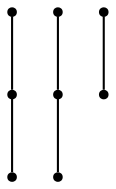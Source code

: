 graph {
  node [shape=point,comment="{\"directed\":false,\"doi\":\"10.1007/3-540-45848-4_1\",\"figure\":\"4 (3)\"}"]

  v0 [pos="1864.9583498636885,2183.0416997273765"]
  v1 [pos="1829.9582481384277,2076.5417098999023"]
  v2 [pos="1723.458258310954,2076.5417098999023"]
  v3 [pos="1794.4582939147951,2183.041699727376"]
  v4 [pos="1723.458258310954,2183.0416997273765"]
  v5 [pos="1616.95826848348,2076.5417098999023"]
  v6 [pos="1652.4583498636885,2183.0416997273765"]
  v7 [pos="1581.4583142598472,2183.0416997273765"]

  v7 -- v6 [id="-4",pos="1581.4583142598472,2183.0416997273765 1652.4583498636885,2183.0416997273765 1652.4583498636885,2183.0416997273765 1652.4583498636885,2183.0416997273765"]
  v5 -- v2 [id="-9",pos="1616.95826848348,2076.5417098999023 1723.458258310954,2076.5417098999023 1723.458258310954,2076.5417098999023 1723.458258310954,2076.5417098999023"]
  v2 -- v1 [id="-10",pos="1723.458258310954,2076.5417098999023 1829.9582481384277,2076.5417098999023 1829.9582481384277,2076.5417098999023 1829.9582481384277,2076.5417098999023"]
  v3 -- v0 [id="-16",pos="1794.4582939147951,2183.041699727376 1864.9583498636885,2183.0416997273765 1864.9583498636885,2183.0416997273765 1864.9583498636885,2183.0416997273765"]
  v4 -- v3 [id="-17",pos="1723.458258310954,2183.0416997273765 1794.4582939147951,2183.041699727376 1794.4582939147951,2183.041699727376 1794.4582939147951,2183.041699727376"]
}